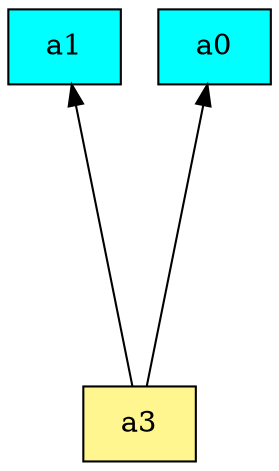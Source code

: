 digraph G {
rankdir=BT;ranksep="2.0";
"a1" [shape=record,fillcolor=cyan,style=filled,label="{a1}"];
"a0" [shape=record,fillcolor=cyan,style=filled,label="{a0}"];
"a3" [shape=record,fillcolor=khaki1,style=filled,label="{a3}"];
"a3" -> "a1"
"a3" -> "a0"
}